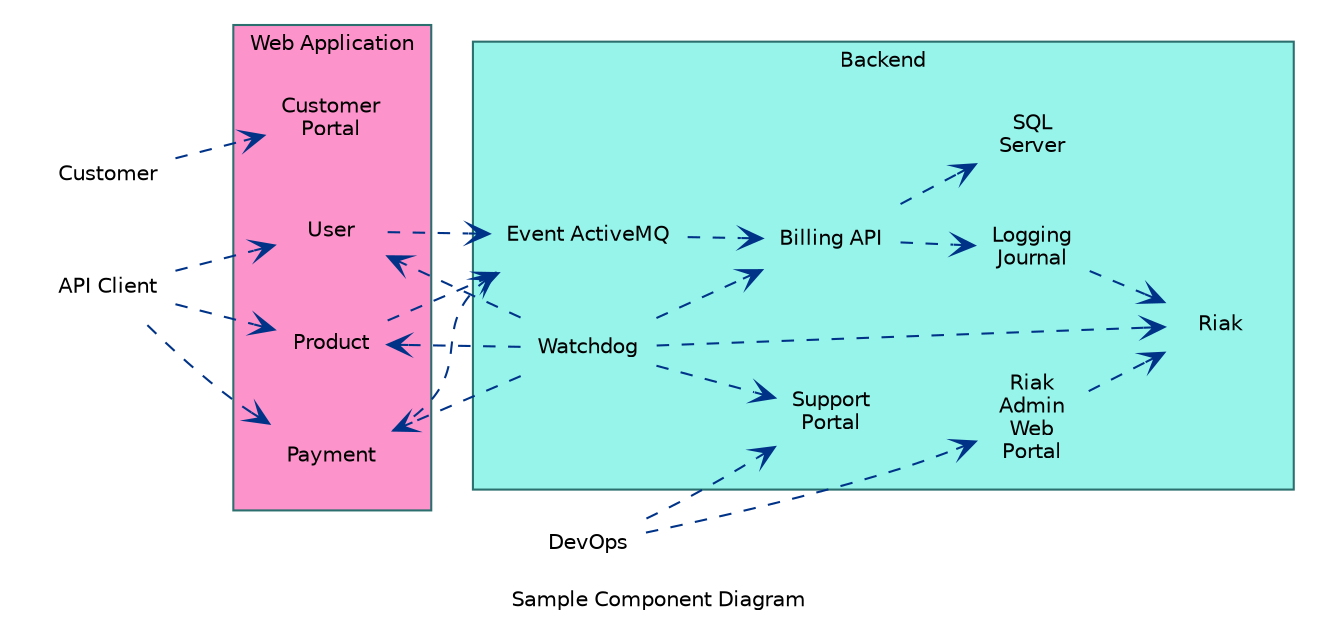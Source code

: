 digraph SampleComponentDiagram {
  label="Sample Component Diagram";
  fontname="Helvetica";
  fontsize="10";
  node [fontname="Helvetica",fontsize="10",shape=none];
  edge [arrowhead="vee",style="dashed",color="#003388",fontname="Helvetica",fontsize="8"];

  rankdir=LR;

  subgraph cluster0 {
    style=filled;
    color="#2b6f6f";
    fillcolor="#fc93cb";
    label = "Web Application";

    portal [label="Customer\nPortal", image="portal.svg"];

    // Services
    payment [id="payment",label="Payment",image="service.svg"];
    user [id="user",label="User",image="service.svg"];
    product [id="product",label="Product",image="service.svg"];
  }

  subgraph cluster1 {
    style=filled;
    color="#2b6f6f";
    fillcolor="#96f4eb";
    label = "Backend";

    billing [id="billing",label="Billing API",image="service.svg"];

    // Databases
    sqlServer [label="SQL\nServer",image="database.svg"];
    riak [label="Riak",image="cloud.svg"];

    // Components
    loggingJournal [label="Logging\nJournal",image="component.svg"];
    watchdog [label="Watchdog",image="component.svg"];
    eventQueue [label="Event ActiveMQ",image="queue.svg"];

    // Portals
    supportPortal [label="Support\nPortal", image="portal.svg"];
    riakAdmin [label="Riak\nAdmin\nWeb\nPortal",image="portal.svg"];
  }

  subgraph cluster3 {
    label = ""
    color="none";
    customer [label="Customer",image="user.svg"];
    apiClient [label="API Client",image="user.svg"];
  }

  devOps [label="DevOps", image="user.svg"];

  // Connections
  customer->portal;

  apiClient->payment;
  apiClient->user;
  apiClient->product;

  watchdog->riak;
  watchdog->billing;
  watchdog->supportPortal;
  watchdog->payment;
  watchdog->user;
  watchdog->product;

  devOps->riakAdmin;
  devOps->supportPortal;

  riakAdmin->riak;

  payment->eventQueue;
  product->eventQueue;
  user->eventQueue;

  eventQueue->billing;

  billing->sqlServer;
  billing->loggingJournal;

  loggingJournal->riak;
}